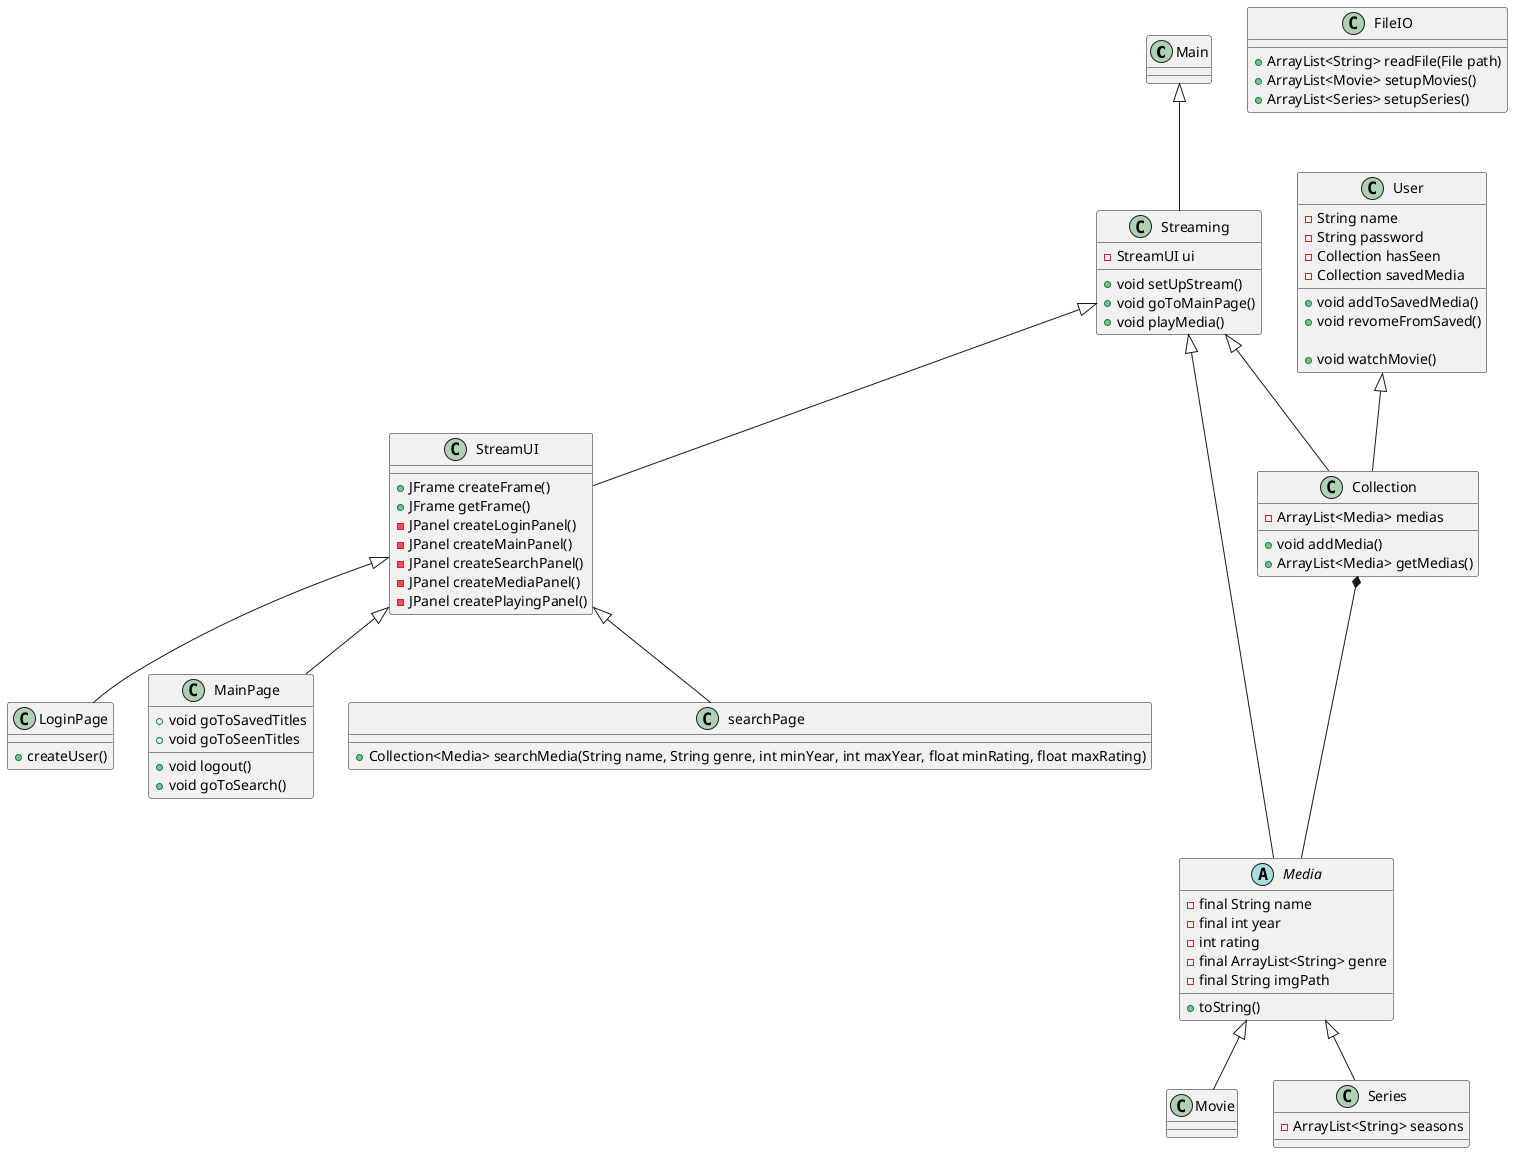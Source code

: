 @startuml

'https://plantuml.com/class-diagram

class Main{

}

Main <|-- Streaming
class Streaming{
-StreamUI ui
+void setUpStream()
+void goToMainPage()
+void playMedia()
}

StreamUI <|-- LoginPage
class LoginPage{
+ createUser()

}

StreamUI <|-- MainPage
class MainPage {
+void logout()
+void goToSearch()
+void goToSavedTitles
+void goToSeenTitles
}

StreamUI <|-- searchPage
class searchPage{

+Collection<Media> searchMedia(String name, String genre, int minYear, int maxYear, float minRating, float maxRating)
}

Streaming <|-- StreamUI
class StreamUI {
+JFrame createFrame()
+JFrame getFrame()
-JPanel createLoginPanel()
-JPanel createMainPanel()
-JPanel createSearchPanel()
-JPanel createMediaPanel()
-JPanel createPlayingPanel()
}

Streaming <|-- Media
Streaming <|-- Collection
abstract class Media {
-final String name
-final int year
-int rating
-final ArrayList<String> genre
-final String imgPath
+toString()
}

class Movie extends Media {

}

class Series extends Media {
-ArrayList<String> seasons
}

Collection *--- Media
class Collection {
-ArrayList<Media> medias
+void addMedia()
+ArrayList<Media> getMedias()
}

class FileIO {
+ArrayList<String> readFile(File path)
+ArrayList<Movie> setupMovies()
+ArrayList<Series> setupSeries()
}

User <|-- Collection
class User {
-String name
-String password
-Collection hasSeen
-Collection savedMedia

+void addToSavedMedia()
+void revomeFromSaved()

+void watchMovie()
}


@enduml
